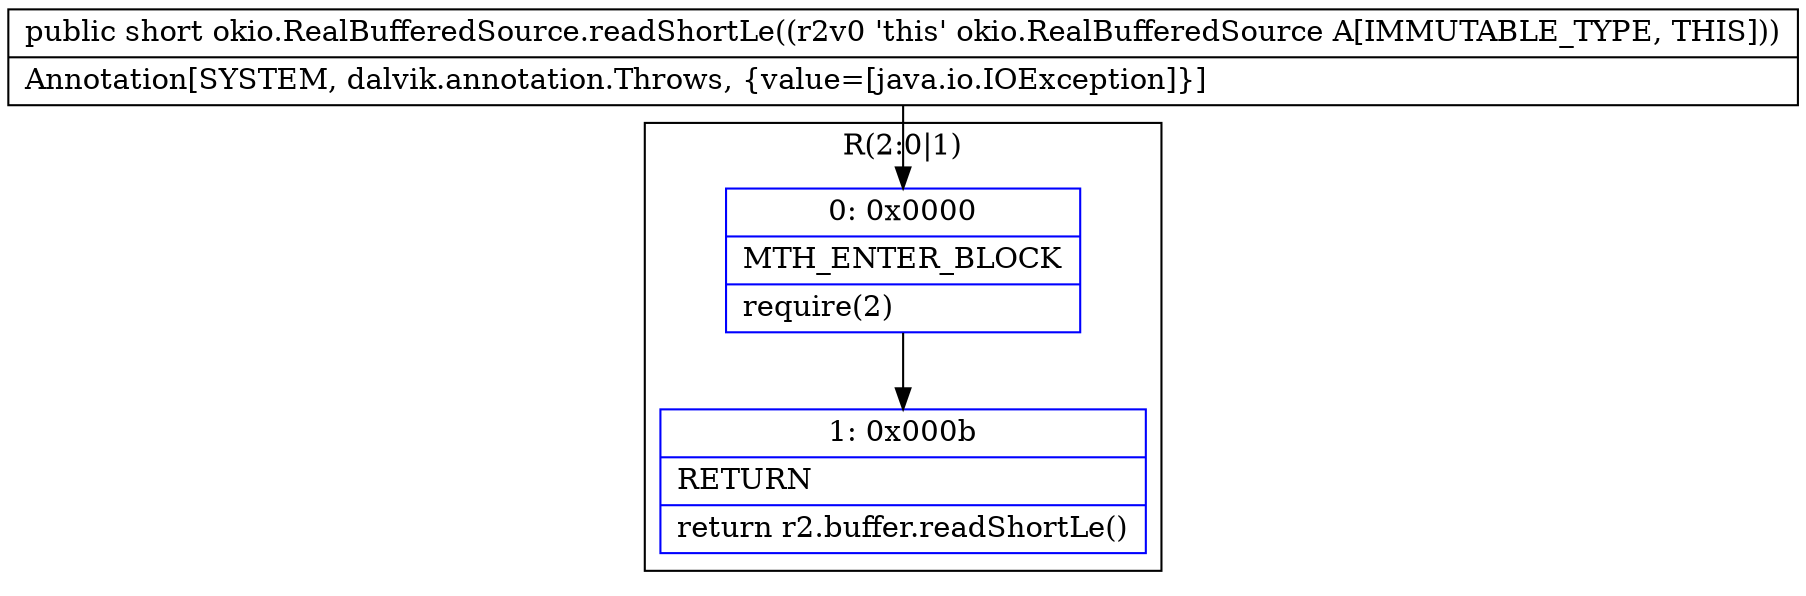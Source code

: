 digraph "CFG forokio.RealBufferedSource.readShortLe()S" {
subgraph cluster_Region_704073038 {
label = "R(2:0|1)";
node [shape=record,color=blue];
Node_0 [shape=record,label="{0\:\ 0x0000|MTH_ENTER_BLOCK\l|require(2)\l}"];
Node_1 [shape=record,label="{1\:\ 0x000b|RETURN\l|return r2.buffer.readShortLe()\l}"];
}
MethodNode[shape=record,label="{public short okio.RealBufferedSource.readShortLe((r2v0 'this' okio.RealBufferedSource A[IMMUTABLE_TYPE, THIS]))  | Annotation[SYSTEM, dalvik.annotation.Throws, \{value=[java.io.IOException]\}]\l}"];
MethodNode -> Node_0;
Node_0 -> Node_1;
}

